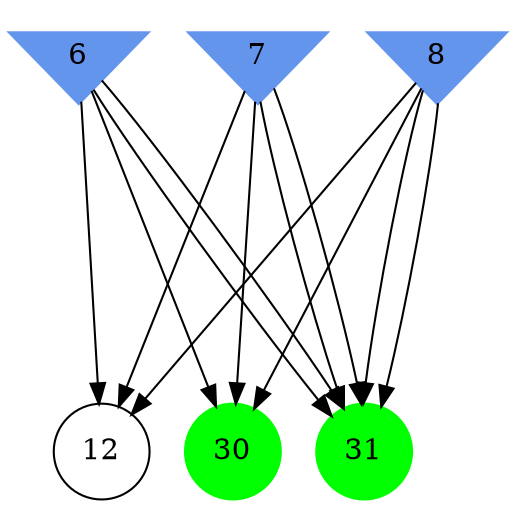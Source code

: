 digraph brain {
	ranksep=2.0;
	6 [shape=invtriangle,style=filled,color=cornflowerblue];
	7 [shape=invtriangle,style=filled,color=cornflowerblue];
	8 [shape=invtriangle,style=filled,color=cornflowerblue];
	12 [shape=circle,color=black];
	30 [shape=circle,style=filled,color=green];
	31 [shape=circle,style=filled,color=green];
	6	->	31;
	6	->	30;
	7	->	31;
	7	->	30;
	8	->	31;
	8	->	30;
	6	->	31;
	6	->	12;
	7	->	31;
	7	->	12;
	8	->	31;
	8	->	12;
	{ rank=same; 6; 7; 8; }
	{ rank=same; 12; }
	{ rank=same; 30; 31; }
}
